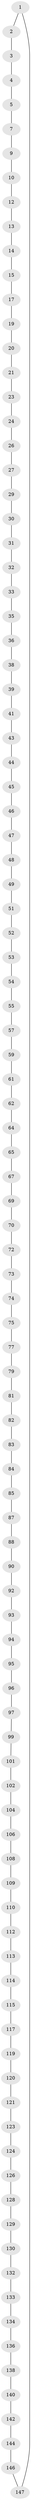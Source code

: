 // original degree distribution, {2: 1.0}
// Generated by graph-tools (version 1.1) at 2025/11/02/27/25 16:11:38]
// undirected, 103 vertices, 103 edges
graph export_dot {
graph [start="1"]
  node [color=gray90,style=filled];
  1 [super="+148"];
  2;
  3;
  4;
  5 [super="+6"];
  7 [super="+8"];
  9;
  10 [super="+11"];
  12;
  13;
  14;
  15 [super="+16"];
  17 [super="+18"];
  19;
  20;
  21 [super="+22"];
  23;
  24 [super="+25"];
  26;
  27 [super="+28"];
  29;
  30;
  31;
  32;
  33 [super="+34"];
  35;
  36 [super="+37"];
  38;
  39 [super="+40"];
  41 [super="+42"];
  43;
  44;
  45;
  46;
  47;
  48;
  49 [super="+50"];
  51;
  52;
  53;
  54;
  55 [super="+56"];
  57 [super="+58"];
  59 [super="+60"];
  61;
  62 [super="+63"];
  64;
  65 [super="+66"];
  67 [super="+68"];
  69;
  70 [super="+71"];
  72;
  73;
  74;
  75 [super="+76"];
  77 [super="+78"];
  79 [super="+80"];
  81;
  82;
  83;
  84;
  85 [super="+86"];
  87;
  88 [super="+89"];
  90 [super="+91"];
  92;
  93;
  94;
  95;
  96;
  97 [super="+98"];
  99 [super="+100"];
  101;
  102 [super="+103"];
  104 [super="+105"];
  106 [super="+107"];
  108;
  109;
  110 [super="+111"];
  112;
  113;
  114;
  115 [super="+116"];
  117 [super="+118"];
  119;
  120;
  121 [super="+122"];
  123;
  124 [super="+125"];
  126 [super="+127"];
  128;
  129;
  130 [super="+131"];
  132;
  133;
  134 [super="+135"];
  136 [super="+137"];
  138 [super="+139"];
  140 [super="+141"];
  142 [super="+143"];
  144 [super="+145"];
  146;
  147;
  1 -- 2;
  1 -- 147;
  2 -- 3;
  3 -- 4;
  4 -- 5;
  5 -- 7;
  7 -- 9;
  9 -- 10;
  10 -- 12;
  12 -- 13;
  13 -- 14;
  14 -- 15;
  15 -- 17;
  17 -- 19;
  19 -- 20;
  20 -- 21;
  21 -- 23;
  23 -- 24;
  24 -- 26;
  26 -- 27;
  27 -- 29;
  29 -- 30;
  30 -- 31;
  31 -- 32;
  32 -- 33;
  33 -- 35;
  35 -- 36;
  36 -- 38;
  38 -- 39;
  39 -- 41;
  41 -- 43;
  43 -- 44;
  44 -- 45;
  45 -- 46;
  46 -- 47;
  47 -- 48;
  48 -- 49;
  49 -- 51;
  51 -- 52;
  52 -- 53;
  53 -- 54;
  54 -- 55;
  55 -- 57;
  57 -- 59;
  59 -- 61;
  61 -- 62;
  62 -- 64;
  64 -- 65;
  65 -- 67;
  67 -- 69;
  69 -- 70;
  70 -- 72;
  72 -- 73;
  73 -- 74;
  74 -- 75;
  75 -- 77;
  77 -- 79;
  79 -- 81;
  81 -- 82;
  82 -- 83;
  83 -- 84;
  84 -- 85;
  85 -- 87;
  87 -- 88;
  88 -- 90;
  90 -- 92;
  92 -- 93;
  93 -- 94;
  94 -- 95;
  95 -- 96;
  96 -- 97;
  97 -- 99;
  99 -- 101;
  101 -- 102;
  102 -- 104;
  104 -- 106;
  106 -- 108;
  108 -- 109;
  109 -- 110;
  110 -- 112;
  112 -- 113;
  113 -- 114;
  114 -- 115;
  115 -- 117;
  117 -- 119;
  119 -- 120;
  120 -- 121;
  121 -- 123;
  123 -- 124;
  124 -- 126;
  126 -- 128;
  128 -- 129;
  129 -- 130;
  130 -- 132;
  132 -- 133;
  133 -- 134;
  134 -- 136;
  136 -- 138;
  138 -- 140;
  140 -- 142;
  142 -- 144;
  144 -- 146;
  146 -- 147;
}
